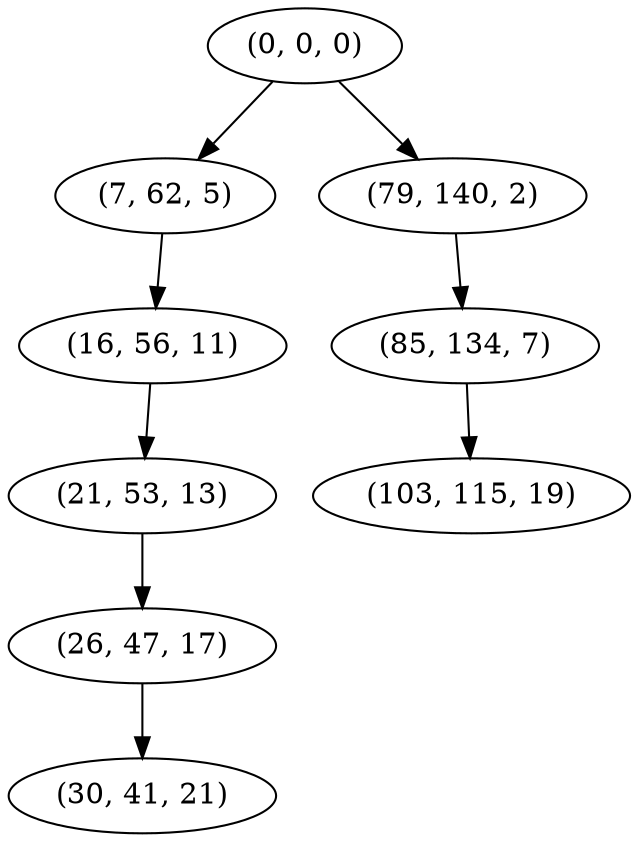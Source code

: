 digraph tree {
    "(0, 0, 0)";
    "(7, 62, 5)";
    "(16, 56, 11)";
    "(21, 53, 13)";
    "(26, 47, 17)";
    "(30, 41, 21)";
    "(79, 140, 2)";
    "(85, 134, 7)";
    "(103, 115, 19)";
    "(0, 0, 0)" -> "(7, 62, 5)";
    "(0, 0, 0)" -> "(79, 140, 2)";
    "(7, 62, 5)" -> "(16, 56, 11)";
    "(16, 56, 11)" -> "(21, 53, 13)";
    "(21, 53, 13)" -> "(26, 47, 17)";
    "(26, 47, 17)" -> "(30, 41, 21)";
    "(79, 140, 2)" -> "(85, 134, 7)";
    "(85, 134, 7)" -> "(103, 115, 19)";
}
